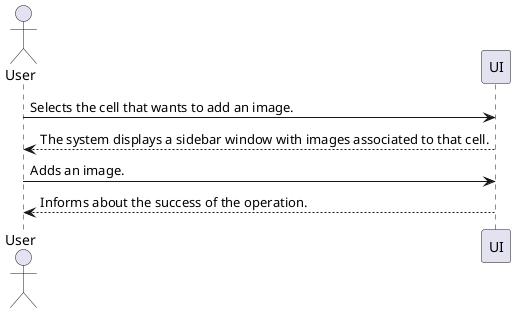 @startuml
actor User
User -> UI: Selects the cell that wants to add an image.
UI --> User: The system displays a sidebar window with images associated to that cell.
User -> UI: Adds an image.
UI --> User: Informs about the success of the operation.
@enduml